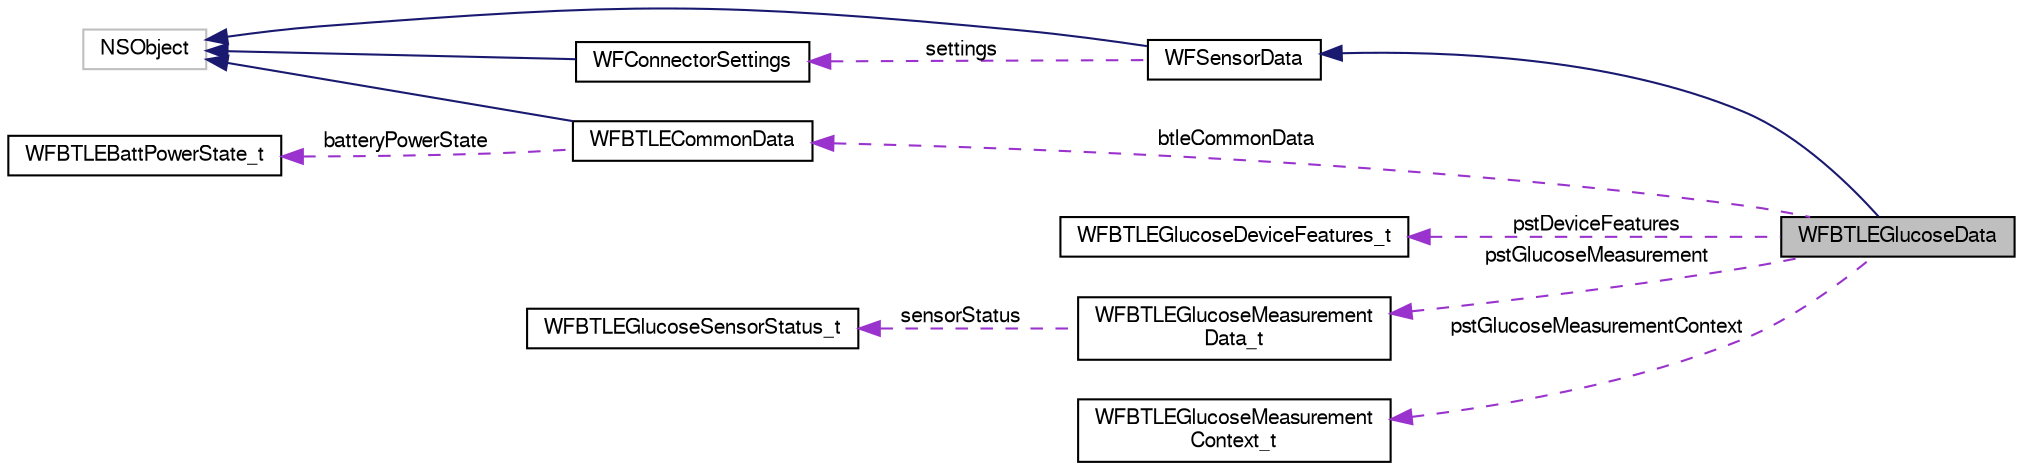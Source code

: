 digraph "WFBTLEGlucoseData"
{
  edge [fontname="FreeSans",fontsize="10",labelfontname="FreeSans",labelfontsize="10"];
  node [fontname="FreeSans",fontsize="10",shape=record];
  rankdir="LR";
  Node1 [label="WFBTLEGlucoseData",height=0.2,width=0.4,color="black", fillcolor="grey75", style="filled", fontcolor="black"];
  Node2 -> Node1 [dir="back",color="midnightblue",fontsize="10",style="solid",fontname="FreeSans"];
  Node2 [label="WFSensorData",height=0.2,width=0.4,color="black", fillcolor="white", style="filled",URL="$interface_w_f_sensor_data.html",tooltip="This is the abstract base class for all types of ANT sensor data. "];
  Node3 -> Node2 [dir="back",color="midnightblue",fontsize="10",style="solid",fontname="FreeSans"];
  Node3 [label="NSObject",height=0.2,width=0.4,color="grey75", fillcolor="white", style="filled"];
  Node4 -> Node2 [dir="back",color="darkorchid3",fontsize="10",style="dashed",label=" settings" ,fontname="FreeSans"];
  Node4 [label="WFConnectorSettings",height=0.2,width=0.4,color="black", fillcolor="white", style="filled",URL="$interface_w_f_connector_settings.html",tooltip="Provides a means of persisting settings for the WFConnector. "];
  Node3 -> Node4 [dir="back",color="midnightblue",fontsize="10",style="solid",fontname="FreeSans"];
  Node5 -> Node1 [dir="back",color="darkorchid3",fontsize="10",style="dashed",label=" pstDeviceFeatures" ,fontname="FreeSans"];
  Node5 [label="WFBTLEGlucoseDeviceFeatures_t",height=0.2,width=0.4,color="black", fillcolor="white", style="filled",URL="$struct_w_f_b_t_l_e_glucose_device_features__t.html",tooltip="Describes available features of a BTLE Glucose Monitor device. "];
  Node6 -> Node1 [dir="back",color="darkorchid3",fontsize="10",style="dashed",label=" pstGlucoseMeasurement" ,fontname="FreeSans"];
  Node6 [label="WFBTLEGlucoseMeasurement\lData_t",height=0.2,width=0.4,color="black", fillcolor="white", style="filled",URL="$struct_w_f_b_t_l_e_glucose_measurement_data__t.html",tooltip="Represents the data for a glucose measurement. "];
  Node7 -> Node6 [dir="back",color="darkorchid3",fontsize="10",style="dashed",label=" sensorStatus" ,fontname="FreeSans"];
  Node7 [label="WFBTLEGlucoseSensorStatus_t",height=0.2,width=0.4,color="black", fillcolor="white", style="filled",URL="$union_w_f_b_t_l_e_glucose_sensor_status__t.html",tooltip="Represents the status flags for the BTLE Glucose Monitor sensor. "];
  Node8 -> Node1 [dir="back",color="darkorchid3",fontsize="10",style="dashed",label=" pstGlucoseMeasurementContext" ,fontname="FreeSans"];
  Node8 [label="WFBTLEGlucoseMeasurement\lContext_t",height=0.2,width=0.4,color="black", fillcolor="white", style="filled",URL="$struct_w_f_b_t_l_e_glucose_measurement_context__t.html",tooltip="Represents the context of a glucose measurement. "];
  Node9 -> Node1 [dir="back",color="darkorchid3",fontsize="10",style="dashed",label=" btleCommonData" ,fontname="FreeSans"];
  Node9 [label="WFBTLECommonData",height=0.2,width=0.4,color="black", fillcolor="white", style="filled",URL="$interface_w_f_b_t_l_e_common_data.html",tooltip="Represents the metadata for the sensor, available from most BTLE sensors. "];
  Node3 -> Node9 [dir="back",color="midnightblue",fontsize="10",style="solid",fontname="FreeSans"];
  Node10 -> Node9 [dir="back",color="darkorchid3",fontsize="10",style="dashed",label=" batteryPowerState" ,fontname="FreeSans"];
  Node10 [label="WFBTLEBattPowerState_t",height=0.2,width=0.4,color="black", fillcolor="white", style="filled",URL="$struct_w_f_b_t_l_e_batt_power_state__t.html",tooltip="Represents the battery power state. "];
}
